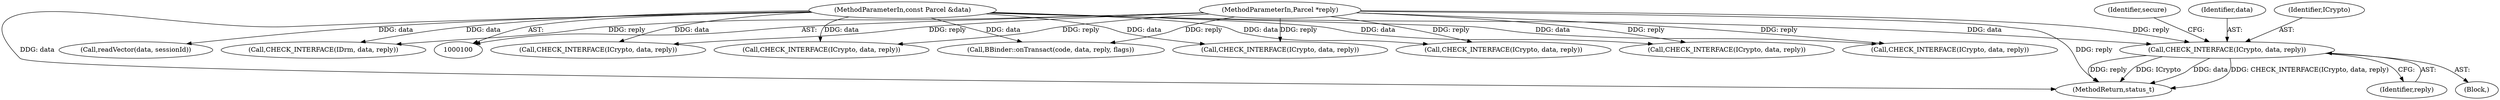 digraph "0_Android_22f824feac43d5758f9a70b77f2aca840ba62c3b@pointer" {
"1000210" [label="(Call,CHECK_INTERFACE(ICrypto, data, reply))"];
"1000102" [label="(MethodParameterIn,const Parcel &data)"];
"1000103" [label="(MethodParameterIn,Parcel *reply)"];
"1000471" [label="(MethodReturn,status_t)"];
"1000432" [label="(Call,CHECK_INTERFACE(ICrypto, data, reply))"];
"1000466" [label="(Call,BBinder::onTransact(code, data, reply, flags))"];
"1000216" [label="(Identifier,secure)"];
"1000121" [label="(Call,CHECK_INTERFACE(ICrypto, data, reply))"];
"1000185" [label="(Call,CHECK_INTERFACE(ICrypto, data, reply))"];
"1000213" [label="(Identifier,reply)"];
"1000209" [label="(Block,)"];
"1000111" [label="(Call,CHECK_INTERFACE(ICrypto, data, reply))"];
"1000195" [label="(Call,CHECK_INTERFACE(ICrypto, data, reply))"];
"1000137" [label="(Call,CHECK_INTERFACE(ICrypto, data, reply))"];
"1000212" [label="(Identifier,data)"];
"1000456" [label="(Call,readVector(data, sessionId))"];
"1000210" [label="(Call,CHECK_INTERFACE(ICrypto, data, reply))"];
"1000103" [label="(MethodParameterIn,Parcel *reply)"];
"1000451" [label="(Call,CHECK_INTERFACE(IDrm, data, reply))"];
"1000102" [label="(MethodParameterIn,const Parcel &data)"];
"1000211" [label="(Identifier,ICrypto)"];
"1000210" -> "1000209"  [label="AST: "];
"1000210" -> "1000213"  [label="CFG: "];
"1000211" -> "1000210"  [label="AST: "];
"1000212" -> "1000210"  [label="AST: "];
"1000213" -> "1000210"  [label="AST: "];
"1000216" -> "1000210"  [label="CFG: "];
"1000210" -> "1000471"  [label="DDG: data"];
"1000210" -> "1000471"  [label="DDG: CHECK_INTERFACE(ICrypto, data, reply)"];
"1000210" -> "1000471"  [label="DDG: reply"];
"1000210" -> "1000471"  [label="DDG: ICrypto"];
"1000102" -> "1000210"  [label="DDG: data"];
"1000103" -> "1000210"  [label="DDG: reply"];
"1000102" -> "1000100"  [label="AST: "];
"1000102" -> "1000471"  [label="DDG: data"];
"1000102" -> "1000111"  [label="DDG: data"];
"1000102" -> "1000121"  [label="DDG: data"];
"1000102" -> "1000137"  [label="DDG: data"];
"1000102" -> "1000185"  [label="DDG: data"];
"1000102" -> "1000195"  [label="DDG: data"];
"1000102" -> "1000432"  [label="DDG: data"];
"1000102" -> "1000451"  [label="DDG: data"];
"1000102" -> "1000456"  [label="DDG: data"];
"1000102" -> "1000466"  [label="DDG: data"];
"1000103" -> "1000100"  [label="AST: "];
"1000103" -> "1000471"  [label="DDG: reply"];
"1000103" -> "1000111"  [label="DDG: reply"];
"1000103" -> "1000121"  [label="DDG: reply"];
"1000103" -> "1000137"  [label="DDG: reply"];
"1000103" -> "1000185"  [label="DDG: reply"];
"1000103" -> "1000195"  [label="DDG: reply"];
"1000103" -> "1000432"  [label="DDG: reply"];
"1000103" -> "1000451"  [label="DDG: reply"];
"1000103" -> "1000466"  [label="DDG: reply"];
}
